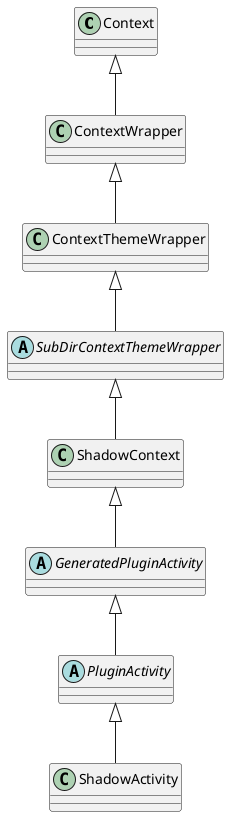 @startuml
class Context
class ContextWrapper extends Context
class ContextThemeWrapper extends ContextWrapper
abstract class SubDirContextThemeWrapper extends ContextThemeWrapper
class ShadowContext extends SubDirContextThemeWrapper

abstract class GeneratedPluginActivity extends ShadowContext{

}

abstract class PluginActivity extends GeneratedPluginActivity{

}

class ShadowActivity extends PluginActivity{

}
@enduml